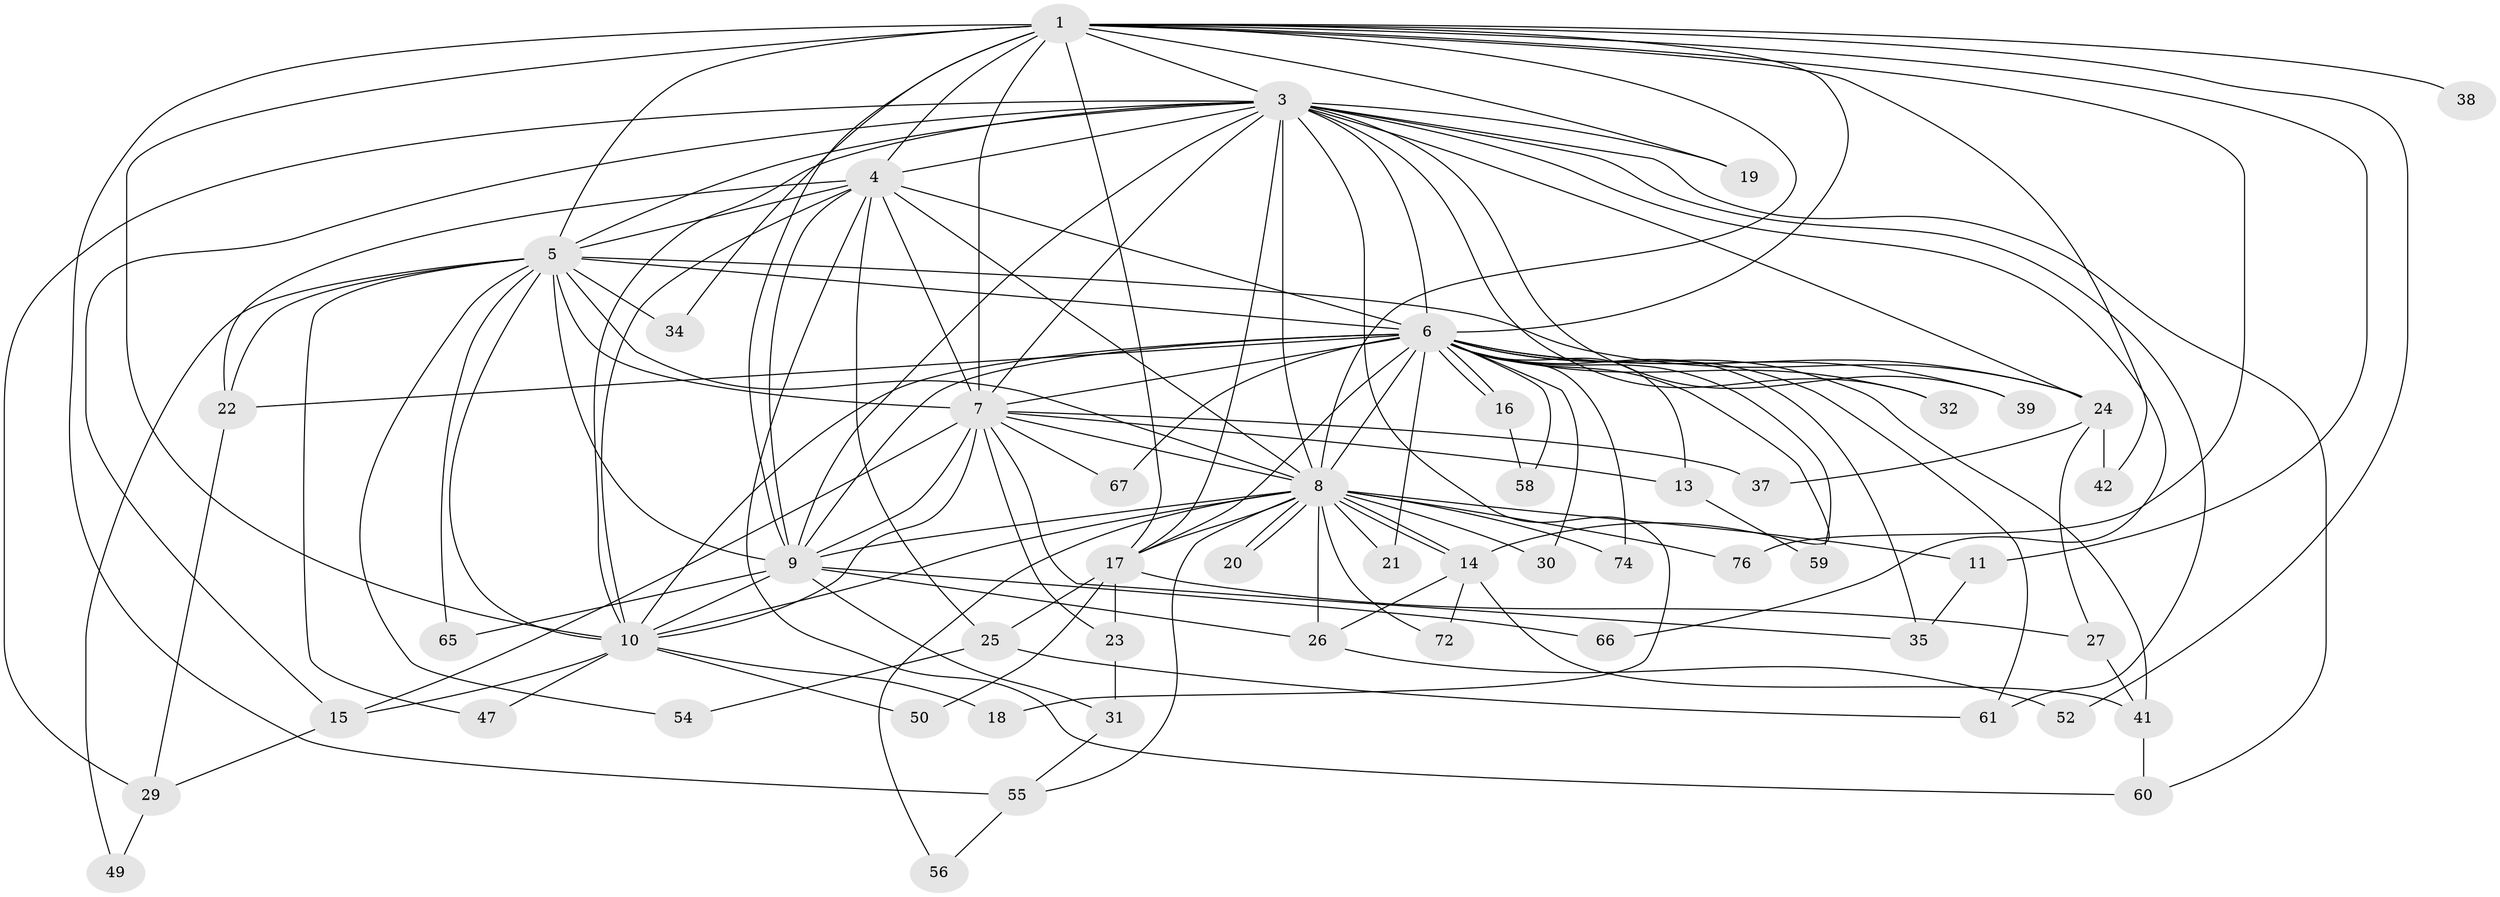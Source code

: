 // Generated by graph-tools (version 1.1) at 2025/51/02/27/25 19:51:47]
// undirected, 53 vertices, 136 edges
graph export_dot {
graph [start="1"]
  node [color=gray90,style=filled];
  1 [super="+2"];
  3 [super="+40"];
  4 [super="+36"];
  5 [super="+53"];
  6 [super="+28"];
  7 [super="+48"];
  8 [super="+71"];
  9 [super="+57"];
  10 [super="+12"];
  11 [super="+75"];
  13;
  14 [super="+45"];
  15 [super="+73"];
  16;
  17 [super="+33"];
  18;
  19;
  20;
  21;
  22 [super="+63"];
  23;
  24 [super="+44"];
  25 [super="+43"];
  26 [super="+46"];
  27;
  29 [super="+68"];
  30;
  31 [super="+62"];
  32;
  34;
  35;
  37;
  38;
  39;
  41 [super="+51"];
  42;
  47;
  49;
  50;
  52;
  54;
  55 [super="+70"];
  56;
  58;
  59;
  60 [super="+64"];
  61 [super="+69"];
  65;
  66;
  67;
  72;
  74;
  76;
  1 -- 3 [weight=2];
  1 -- 4 [weight=2];
  1 -- 5 [weight=3];
  1 -- 6 [weight=2];
  1 -- 7 [weight=2];
  1 -- 8 [weight=2];
  1 -- 9 [weight=2];
  1 -- 10 [weight=3];
  1 -- 11;
  1 -- 19;
  1 -- 34;
  1 -- 38 [weight=2];
  1 -- 76;
  1 -- 42;
  1 -- 17;
  1 -- 52;
  1 -- 55;
  3 -- 4;
  3 -- 5;
  3 -- 6;
  3 -- 7;
  3 -- 8;
  3 -- 9;
  3 -- 10;
  3 -- 15;
  3 -- 17;
  3 -- 18 [weight=2];
  3 -- 19;
  3 -- 24;
  3 -- 29;
  3 -- 32;
  3 -- 39;
  3 -- 60;
  3 -- 61;
  3 -- 66;
  4 -- 5;
  4 -- 6;
  4 -- 7;
  4 -- 8;
  4 -- 9;
  4 -- 10;
  4 -- 22;
  4 -- 25 [weight=2];
  4 -- 60;
  5 -- 6;
  5 -- 7;
  5 -- 8;
  5 -- 9;
  5 -- 10;
  5 -- 22;
  5 -- 34;
  5 -- 47;
  5 -- 49;
  5 -- 54;
  5 -- 65;
  5 -- 24;
  6 -- 7;
  6 -- 8;
  6 -- 9;
  6 -- 10;
  6 -- 13;
  6 -- 16;
  6 -- 16;
  6 -- 21;
  6 -- 24;
  6 -- 30;
  6 -- 32;
  6 -- 35;
  6 -- 41;
  6 -- 58;
  6 -- 59;
  6 -- 67;
  6 -- 74;
  6 -- 17 [weight=2];
  6 -- 39;
  6 -- 14;
  6 -- 61;
  6 -- 22;
  7 -- 8 [weight=2];
  7 -- 9 [weight=2];
  7 -- 10;
  7 -- 13;
  7 -- 15;
  7 -- 23;
  7 -- 35;
  7 -- 37;
  7 -- 67;
  8 -- 9;
  8 -- 10;
  8 -- 11;
  8 -- 14;
  8 -- 14;
  8 -- 20;
  8 -- 20;
  8 -- 21;
  8 -- 26;
  8 -- 30;
  8 -- 56;
  8 -- 72;
  8 -- 74;
  8 -- 76;
  8 -- 55;
  8 -- 17;
  9 -- 10;
  9 -- 26;
  9 -- 31;
  9 -- 65;
  9 -- 66;
  10 -- 18;
  10 -- 47;
  10 -- 50;
  10 -- 15;
  11 -- 35;
  13 -- 59;
  14 -- 41;
  14 -- 72;
  14 -- 26;
  15 -- 29;
  16 -- 58;
  17 -- 23;
  17 -- 25 [weight=2];
  17 -- 27;
  17 -- 50;
  22 -- 29;
  23 -- 31 [weight=2];
  24 -- 27;
  24 -- 37;
  24 -- 42;
  25 -- 54;
  25 -- 61;
  26 -- 52;
  27 -- 41;
  29 -- 49;
  31 -- 55;
  41 -- 60;
  55 -- 56;
}

